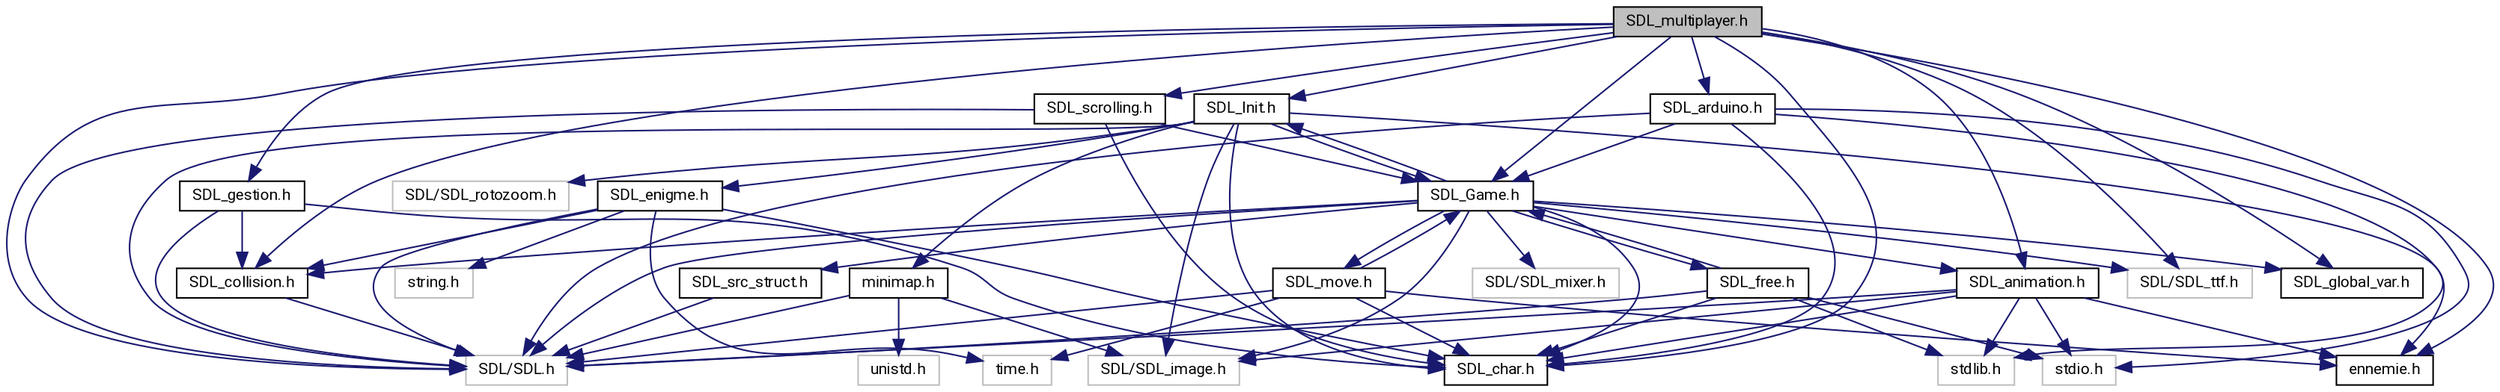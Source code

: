 digraph "SDL_multiplayer.h"
{
 // LATEX_PDF_SIZE
  edge [fontname="Roboto",fontsize="10",labelfontname="Roboto",labelfontsize="10"];
  node [fontname="Roboto",fontsize="10",shape=record];
  Node0 [label="SDL_multiplayer.h",height=0.2,width=0.4,color="black", fillcolor="grey75", style="filled", fontcolor="black",tooltip=" "];
  Node0 -> Node1 [color="midnightblue",fontsize="10",style="solid",fontname="Roboto"];
  Node1 [label="SDL/SDL.h",height=0.2,width=0.4,color="grey75", fillcolor="white", style="filled",tooltip=" "];
  Node0 -> Node2 [color="midnightblue",fontsize="10",style="solid",fontname="Roboto"];
  Node2 [label="SDL/SDL_ttf.h",height=0.2,width=0.4,color="grey75", fillcolor="white", style="filled",tooltip=" "];
  Node0 -> Node3 [color="midnightblue",fontsize="10",style="solid",fontname="Roboto"];
  Node3 [label="SDL_char.h",height=0.2,width=0.4,color="black", fillcolor="white", style="filled",URL="$SDL__char_8h.html",tooltip=" "];
  Node0 -> Node4 [color="midnightblue",fontsize="10",style="solid",fontname="Roboto"];
  Node4 [label="SDL_global_var.h",height=0.2,width=0.4,color="black", fillcolor="white", style="filled",URL="$SDL__global__var_8h.html",tooltip=" "];
  Node0 -> Node5 [color="midnightblue",fontsize="10",style="solid",fontname="Roboto"];
  Node5 [label="SDL_Init.h",height=0.2,width=0.4,color="black", fillcolor="white", style="filled",URL="$SDL__Init_8h.html",tooltip=" "];
  Node5 -> Node1 [color="midnightblue",fontsize="10",style="solid",fontname="Roboto"];
  Node5 -> Node6 [color="midnightblue",fontsize="10",style="solid",fontname="Roboto"];
  Node6 [label="SDL/SDL_image.h",height=0.2,width=0.4,color="grey75", fillcolor="white", style="filled",tooltip=" "];
  Node5 -> Node3 [color="midnightblue",fontsize="10",style="solid",fontname="Roboto"];
  Node5 -> Node7 [color="midnightblue",fontsize="10",style="solid",fontname="Roboto"];
  Node7 [label="SDL_enigme.h",height=0.2,width=0.4,color="black", fillcolor="white", style="filled",URL="$SDL__enigme_8h.html",tooltip=" "];
  Node7 -> Node8 [color="midnightblue",fontsize="10",style="solid",fontname="Roboto"];
  Node8 [label="string.h",height=0.2,width=0.4,color="grey75", fillcolor="white", style="filled",tooltip=" "];
  Node7 -> Node1 [color="midnightblue",fontsize="10",style="solid",fontname="Roboto"];
  Node7 -> Node9 [color="midnightblue",fontsize="10",style="solid",fontname="Roboto"];
  Node9 [label="time.h",height=0.2,width=0.4,color="grey75", fillcolor="white", style="filled",tooltip=" "];
  Node7 -> Node3 [color="midnightblue",fontsize="10",style="solid",fontname="Roboto"];
  Node7 -> Node10 [color="midnightblue",fontsize="10",style="solid",fontname="Roboto"];
  Node10 [label="SDL_collision.h",height=0.2,width=0.4,color="black", fillcolor="white", style="filled",URL="$SDL__collision_8h.html",tooltip=" "];
  Node10 -> Node1 [color="midnightblue",fontsize="10",style="solid",fontname="Roboto"];
  Node5 -> Node11 [color="midnightblue",fontsize="10",style="solid",fontname="Roboto"];
  Node11 [label="SDL_Game.h",height=0.2,width=0.4,color="black", fillcolor="white", style="filled",URL="$SDL__Game_8h.html",tooltip=" "];
  Node11 -> Node1 [color="midnightblue",fontsize="10",style="solid",fontname="Roboto"];
  Node11 -> Node6 [color="midnightblue",fontsize="10",style="solid",fontname="Roboto"];
  Node11 -> Node12 [color="midnightblue",fontsize="10",style="solid",fontname="Roboto"];
  Node12 [label="SDL/SDL_mixer.h",height=0.2,width=0.4,color="grey75", fillcolor="white", style="filled",tooltip=" "];
  Node11 -> Node2 [color="midnightblue",fontsize="10",style="solid",fontname="Roboto"];
  Node11 -> Node13 [color="midnightblue",fontsize="10",style="solid",fontname="Roboto"];
  Node13 [label="SDL_src_struct.h",height=0.2,width=0.4,color="black", fillcolor="white", style="filled",URL="$SDL__src__struct_8h.html",tooltip=" "];
  Node13 -> Node1 [color="midnightblue",fontsize="10",style="solid",fontname="Roboto"];
  Node11 -> Node3 [color="midnightblue",fontsize="10",style="solid",fontname="Roboto"];
  Node11 -> Node14 [color="midnightblue",fontsize="10",style="solid",fontname="Roboto"];
  Node14 [label="SDL_move.h",height=0.2,width=0.4,color="black", fillcolor="white", style="filled",URL="$SDL__move_8h.html",tooltip=" "];
  Node14 -> Node9 [color="midnightblue",fontsize="10",style="solid",fontname="Roboto"];
  Node14 -> Node1 [color="midnightblue",fontsize="10",style="solid",fontname="Roboto"];
  Node14 -> Node3 [color="midnightblue",fontsize="10",style="solid",fontname="Roboto"];
  Node14 -> Node11 [color="midnightblue",fontsize="10",style="solid",fontname="Roboto"];
  Node14 -> Node15 [color="midnightblue",fontsize="10",style="solid",fontname="Roboto"];
  Node15 [label="ennemie.h",height=0.2,width=0.4,color="black", fillcolor="white", style="filled",URL="$ennemie_8h.html",tooltip=" "];
  Node11 -> Node16 [color="midnightblue",fontsize="10",style="solid",fontname="Roboto"];
  Node16 [label="SDL_animation.h",height=0.2,width=0.4,color="black", fillcolor="white", style="filled",URL="$SDL__animation_8h.html",tooltip=" "];
  Node16 -> Node1 [color="midnightblue",fontsize="10",style="solid",fontname="Roboto"];
  Node16 -> Node6 [color="midnightblue",fontsize="10",style="solid",fontname="Roboto"];
  Node16 -> Node17 [color="midnightblue",fontsize="10",style="solid",fontname="Roboto"];
  Node17 [label="stdlib.h",height=0.2,width=0.4,color="grey75", fillcolor="white", style="filled",tooltip=" "];
  Node16 -> Node18 [color="midnightblue",fontsize="10",style="solid",fontname="Roboto"];
  Node18 [label="stdio.h",height=0.2,width=0.4,color="grey75", fillcolor="white", style="filled",tooltip=" "];
  Node16 -> Node3 [color="midnightblue",fontsize="10",style="solid",fontname="Roboto"];
  Node16 -> Node15 [color="midnightblue",fontsize="10",style="solid",fontname="Roboto"];
  Node11 -> Node10 [color="midnightblue",fontsize="10",style="solid",fontname="Roboto"];
  Node11 -> Node19 [color="midnightblue",fontsize="10",style="solid",fontname="Roboto"];
  Node19 [label="SDL_free.h",height=0.2,width=0.4,color="black", fillcolor="white", style="filled",URL="$SDL__free_8h.html",tooltip=" "];
  Node19 -> Node1 [color="midnightblue",fontsize="10",style="solid",fontname="Roboto"];
  Node19 -> Node17 [color="midnightblue",fontsize="10",style="solid",fontname="Roboto"];
  Node19 -> Node18 [color="midnightblue",fontsize="10",style="solid",fontname="Roboto"];
  Node19 -> Node3 [color="midnightblue",fontsize="10",style="solid",fontname="Roboto"];
  Node19 -> Node11 [color="midnightblue",fontsize="10",style="solid",fontname="Roboto"];
  Node11 -> Node5 [color="midnightblue",fontsize="10",style="solid",fontname="Roboto"];
  Node11 -> Node4 [color="midnightblue",fontsize="10",style="solid",fontname="Roboto"];
  Node5 -> Node15 [color="midnightblue",fontsize="10",style="solid",fontname="Roboto"];
  Node5 -> Node20 [color="midnightblue",fontsize="10",style="solid",fontname="Roboto"];
  Node20 [label="minimap.h",height=0.2,width=0.4,color="black", fillcolor="white", style="filled",URL="$minimap_8h.html",tooltip=" "];
  Node20 -> Node1 [color="midnightblue",fontsize="10",style="solid",fontname="Roboto"];
  Node20 -> Node6 [color="midnightblue",fontsize="10",style="solid",fontname="Roboto"];
  Node20 -> Node21 [color="midnightblue",fontsize="10",style="solid",fontname="Roboto"];
  Node21 [label="unistd.h",height=0.2,width=0.4,color="grey75", fillcolor="white", style="filled",tooltip=" "];
  Node5 -> Node22 [color="midnightblue",fontsize="10",style="solid",fontname="Roboto"];
  Node22 [label="SDL/SDL_rotozoom.h",height=0.2,width=0.4,color="grey75", fillcolor="white", style="filled",tooltip=" "];
  Node0 -> Node11 [color="midnightblue",fontsize="10",style="solid",fontname="Roboto"];
  Node0 -> Node23 [color="midnightblue",fontsize="10",style="solid",fontname="Roboto"];
  Node23 [label="SDL_scrolling.h",height=0.2,width=0.4,color="black", fillcolor="white", style="filled",URL="$SDL__scrolling_8h.html",tooltip=" "];
  Node23 -> Node1 [color="midnightblue",fontsize="10",style="solid",fontname="Roboto"];
  Node23 -> Node3 [color="midnightblue",fontsize="10",style="solid",fontname="Roboto"];
  Node23 -> Node11 [color="midnightblue",fontsize="10",style="solid",fontname="Roboto"];
  Node0 -> Node24 [color="midnightblue",fontsize="10",style="solid",fontname="Roboto"];
  Node24 [label="SDL_gestion.h",height=0.2,width=0.4,color="black", fillcolor="white", style="filled",URL="$SDL__gestion_8h.html",tooltip=" "];
  Node24 -> Node1 [color="midnightblue",fontsize="10",style="solid",fontname="Roboto"];
  Node24 -> Node10 [color="midnightblue",fontsize="10",style="solid",fontname="Roboto"];
  Node24 -> Node3 [color="midnightblue",fontsize="10",style="solid",fontname="Roboto"];
  Node0 -> Node16 [color="midnightblue",fontsize="10",style="solid",fontname="Roboto"];
  Node0 -> Node10 [color="midnightblue",fontsize="10",style="solid",fontname="Roboto"];
  Node0 -> Node25 [color="midnightblue",fontsize="10",style="solid",fontname="Roboto"];
  Node25 [label="SDL_arduino.h",height=0.2,width=0.4,color="black", fillcolor="white", style="filled",URL="$SDL__arduino_8h.html",tooltip=" "];
  Node25 -> Node1 [color="midnightblue",fontsize="10",style="solid",fontname="Roboto"];
  Node25 -> Node3 [color="midnightblue",fontsize="10",style="solid",fontname="Roboto"];
  Node25 -> Node11 [color="midnightblue",fontsize="10",style="solid",fontname="Roboto"];
  Node25 -> Node17 [color="midnightblue",fontsize="10",style="solid",fontname="Roboto"];
  Node25 -> Node18 [color="midnightblue",fontsize="10",style="solid",fontname="Roboto"];
  Node0 -> Node15 [color="midnightblue",fontsize="10",style="solid",fontname="Roboto"];
}

